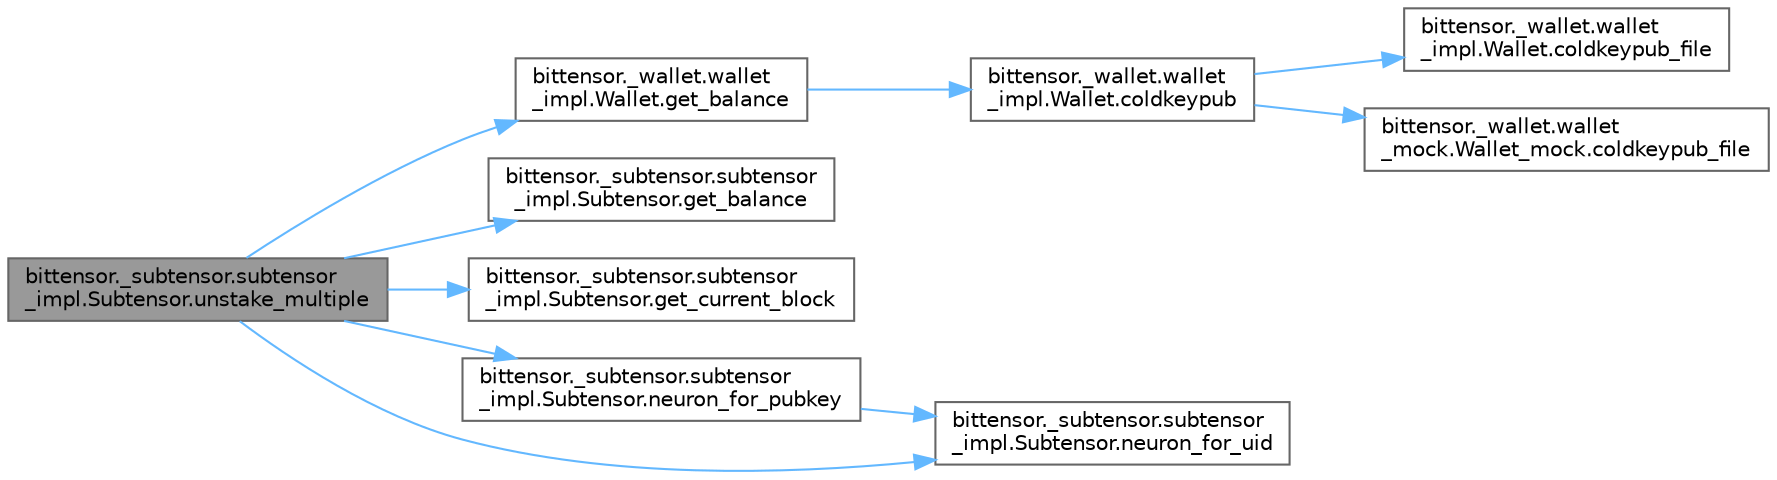 digraph "bittensor._subtensor.subtensor_impl.Subtensor.unstake_multiple"
{
 // LATEX_PDF_SIZE
  bgcolor="transparent";
  edge [fontname=Helvetica,fontsize=10,labelfontname=Helvetica,labelfontsize=10];
  node [fontname=Helvetica,fontsize=10,shape=box,height=0.2,width=0.4];
  rankdir="LR";
  Node1 [label="bittensor._subtensor.subtensor\l_impl.Subtensor.unstake_multiple",height=0.2,width=0.4,color="gray40", fillcolor="grey60", style="filled", fontcolor="black",tooltip=" "];
  Node1 -> Node2 [color="steelblue1",style="solid"];
  Node2 [label="bittensor._wallet.wallet\l_impl.Wallet.get_balance",height=0.2,width=0.4,color="grey40", fillcolor="white", style="filled",URL="$classbittensor_1_1__wallet_1_1wallet__impl_1_1_wallet.html#a0579a3e0363a793241486b0b556798bc",tooltip=" "];
  Node2 -> Node3 [color="steelblue1",style="solid"];
  Node3 [label="bittensor._wallet.wallet\l_impl.Wallet.coldkeypub",height=0.2,width=0.4,color="grey40", fillcolor="white", style="filled",URL="$classbittensor_1_1__wallet_1_1wallet__impl_1_1_wallet.html#a99c3c51aa8dddb6a27280c5b0aa2cac8",tooltip=" "];
  Node3 -> Node4 [color="steelblue1",style="solid"];
  Node4 [label="bittensor._wallet.wallet\l_impl.Wallet.coldkeypub_file",height=0.2,width=0.4,color="grey40", fillcolor="white", style="filled",URL="$classbittensor_1_1__wallet_1_1wallet__impl_1_1_wallet.html#a7d2b88fb8f661b338d948906ba5d33d4",tooltip=" "];
  Node3 -> Node5 [color="steelblue1",style="solid"];
  Node5 [label="bittensor._wallet.wallet\l_mock.Wallet_mock.coldkeypub_file",height=0.2,width=0.4,color="grey40", fillcolor="white", style="filled",URL="$classbittensor_1_1__wallet_1_1wallet__mock_1_1_wallet__mock.html#a19db9e4d69df8c25ee220e7ecfd72ec7",tooltip=" "];
  Node1 -> Node6 [color="steelblue1",style="solid"];
  Node6 [label="bittensor._subtensor.subtensor\l_impl.Subtensor.get_balance",height=0.2,width=0.4,color="grey40", fillcolor="white", style="filled",URL="$classbittensor_1_1__subtensor_1_1subtensor__impl_1_1_subtensor.html#a894541f517863e48219cfaf51727b0b0",tooltip=" "];
  Node1 -> Node7 [color="steelblue1",style="solid"];
  Node7 [label="bittensor._subtensor.subtensor\l_impl.Subtensor.get_current_block",height=0.2,width=0.4,color="grey40", fillcolor="white", style="filled",URL="$classbittensor_1_1__subtensor_1_1subtensor__impl_1_1_subtensor.html#a4ae980dde4fb415232b048f23678d880",tooltip=" "];
  Node1 -> Node8 [color="steelblue1",style="solid"];
  Node8 [label="bittensor._subtensor.subtensor\l_impl.Subtensor.neuron_for_pubkey",height=0.2,width=0.4,color="grey40", fillcolor="white", style="filled",URL="$classbittensor_1_1__subtensor_1_1subtensor__impl_1_1_subtensor.html#a50f10ac1bdd91d9feb7b5f49de168aa7",tooltip=" "];
  Node8 -> Node9 [color="steelblue1",style="solid"];
  Node9 [label="bittensor._subtensor.subtensor\l_impl.Subtensor.neuron_for_uid",height=0.2,width=0.4,color="grey40", fillcolor="white", style="filled",URL="$classbittensor_1_1__subtensor_1_1subtensor__impl_1_1_subtensor.html#aedf9d44c58320641bd3a0d237159119d",tooltip=" "];
  Node1 -> Node9 [color="steelblue1",style="solid"];
}
